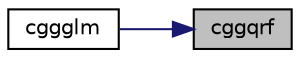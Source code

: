 digraph "cggqrf"
{
 // LATEX_PDF_SIZE
  edge [fontname="Helvetica",fontsize="10",labelfontname="Helvetica",labelfontsize="10"];
  node [fontname="Helvetica",fontsize="10",shape=record];
  rankdir="RL";
  Node1 [label="cggqrf",height=0.2,width=0.4,color="black", fillcolor="grey75", style="filled", fontcolor="black",tooltip="CGGQRF"];
  Node1 -> Node2 [dir="back",color="midnightblue",fontsize="10",style="solid",fontname="Helvetica"];
  Node2 [label="cggglm",height=0.2,width=0.4,color="black", fillcolor="white", style="filled",URL="$cggglm_8f.html#a4be128ffc05552459683f0aade5a7937",tooltip="CGGGLM"];
}
